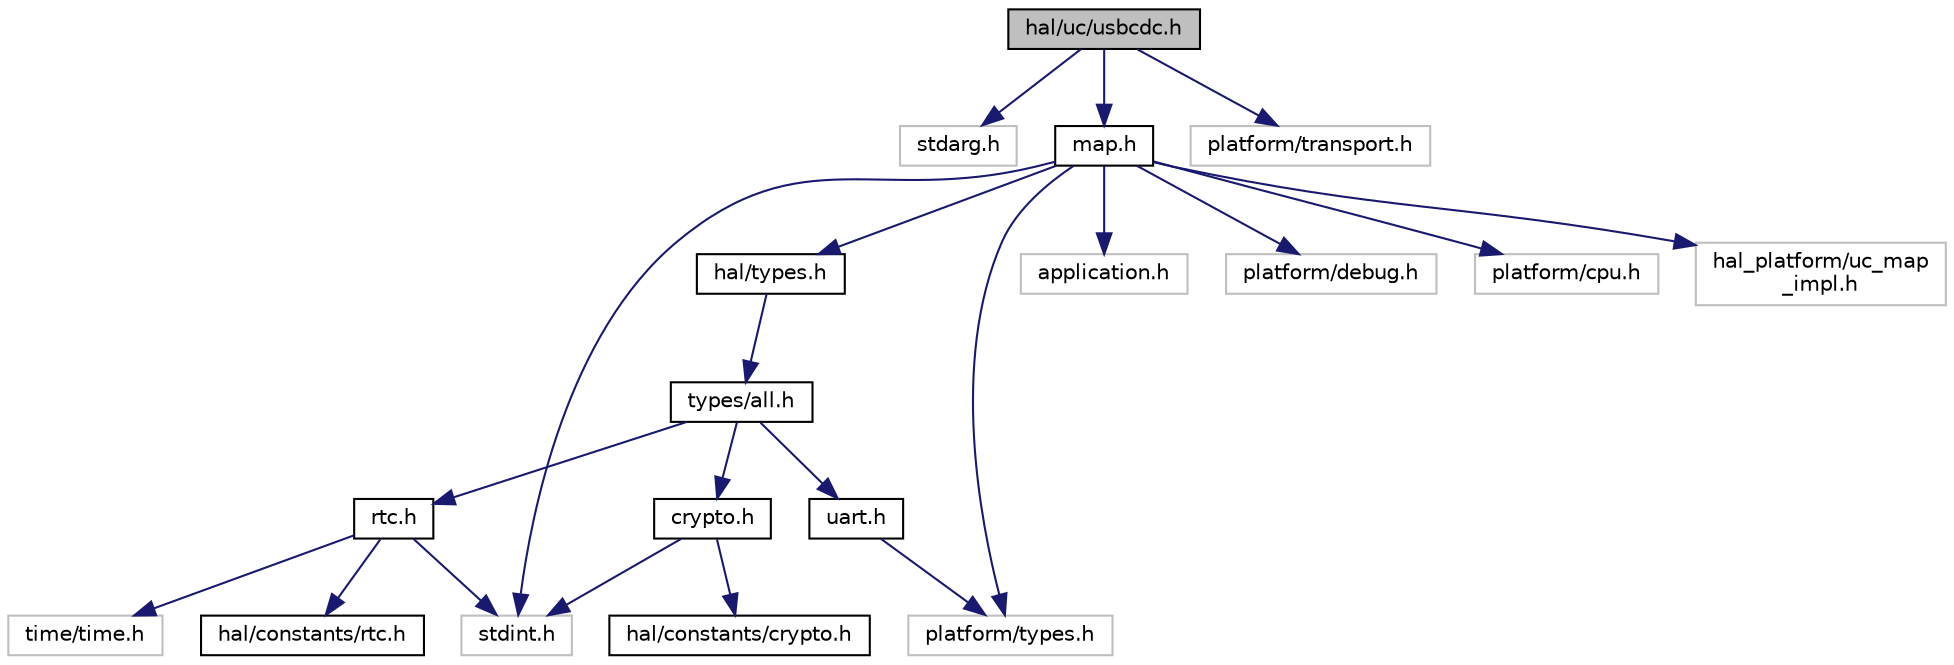 digraph "hal/uc/usbcdc.h"
{
 // INTERACTIVE_SVG=YES
 // LATEX_PDF_SIZE
  bgcolor="transparent";
  edge [fontname="Helvetica",fontsize="10",labelfontname="Helvetica",labelfontsize="10"];
  node [fontname="Helvetica",fontsize="10",shape=record];
  Node1 [label="hal/uc/usbcdc.h",height=0.2,width=0.4,color="black", fillcolor="grey75", style="filled", fontcolor="black",tooltip="HAL for USB CDC interface."];
  Node1 -> Node2 [color="midnightblue",fontsize="10",style="solid",fontname="Helvetica"];
  Node2 [label="stdarg.h",height=0.2,width=0.4,color="grey75",tooltip=" "];
  Node1 -> Node3 [color="midnightblue",fontsize="10",style="solid",fontname="Helvetica"];
  Node3 [label="map.h",height=0.2,width=0.4,color="black",URL="$map_8h.html",tooltip="HAL for uC Peripheral Map."];
  Node3 -> Node4 [color="midnightblue",fontsize="10",style="solid",fontname="Helvetica"];
  Node4 [label="stdint.h",height=0.2,width=0.4,color="grey75",tooltip=" "];
  Node3 -> Node5 [color="midnightblue",fontsize="10",style="solid",fontname="Helvetica"];
  Node5 [label="platform/types.h",height=0.2,width=0.4,color="grey75",tooltip=" "];
  Node3 -> Node6 [color="midnightblue",fontsize="10",style="solid",fontname="Helvetica"];
  Node6 [label="hal/types.h",height=0.2,width=0.4,color="black",URL="$types_8h_source.html",tooltip=" "];
  Node6 -> Node7 [color="midnightblue",fontsize="10",style="solid",fontname="Helvetica"];
  Node7 [label="types/all.h",height=0.2,width=0.4,color="black",URL="$types_2all_8h_source.html",tooltip=" "];
  Node7 -> Node8 [color="midnightblue",fontsize="10",style="solid",fontname="Helvetica"];
  Node8 [label="crypto.h",height=0.2,width=0.4,color="black",URL="$types_2crypto_8h_source.html",tooltip=" "];
  Node8 -> Node4 [color="midnightblue",fontsize="10",style="solid",fontname="Helvetica"];
  Node8 -> Node9 [color="midnightblue",fontsize="10",style="solid",fontname="Helvetica"];
  Node9 [label="hal/constants/crypto.h",height=0.2,width=0.4,color="black",URL="$constants_2crypto_8h_source.html",tooltip=" "];
  Node7 -> Node10 [color="midnightblue",fontsize="10",style="solid",fontname="Helvetica"];
  Node10 [label="rtc.h",height=0.2,width=0.4,color="black",URL="$types_2rtc_8h_source.html",tooltip=" "];
  Node10 -> Node4 [color="midnightblue",fontsize="10",style="solid",fontname="Helvetica"];
  Node10 -> Node11 [color="midnightblue",fontsize="10",style="solid",fontname="Helvetica"];
  Node11 [label="hal/constants/rtc.h",height=0.2,width=0.4,color="black",URL="$constants_2rtc_8h_source.html",tooltip=" "];
  Node10 -> Node12 [color="midnightblue",fontsize="10",style="solid",fontname="Helvetica"];
  Node12 [label="time/time.h",height=0.2,width=0.4,color="grey75",tooltip=" "];
  Node7 -> Node13 [color="midnightblue",fontsize="10",style="solid",fontname="Helvetica"];
  Node13 [label="uart.h",height=0.2,width=0.4,color="black",URL="$types_2uart_8h_source.html",tooltip=" "];
  Node13 -> Node5 [color="midnightblue",fontsize="10",style="solid",fontname="Helvetica"];
  Node3 -> Node14 [color="midnightblue",fontsize="10",style="solid",fontname="Helvetica"];
  Node14 [label="application.h",height=0.2,width=0.4,color="grey75",tooltip=" "];
  Node3 -> Node15 [color="midnightblue",fontsize="10",style="solid",fontname="Helvetica"];
  Node15 [label="platform/debug.h",height=0.2,width=0.4,color="grey75",tooltip=" "];
  Node3 -> Node16 [color="midnightblue",fontsize="10",style="solid",fontname="Helvetica"];
  Node16 [label="platform/cpu.h",height=0.2,width=0.4,color="grey75",tooltip=" "];
  Node3 -> Node17 [color="midnightblue",fontsize="10",style="solid",fontname="Helvetica"];
  Node17 [label="hal_platform/uc_map\l_impl.h",height=0.2,width=0.4,color="grey75",tooltip=" "];
  Node1 -> Node18 [color="midnightblue",fontsize="10",style="solid",fontname="Helvetica"];
  Node18 [label="platform/transport.h",height=0.2,width=0.4,color="grey75",tooltip=" "];
}
